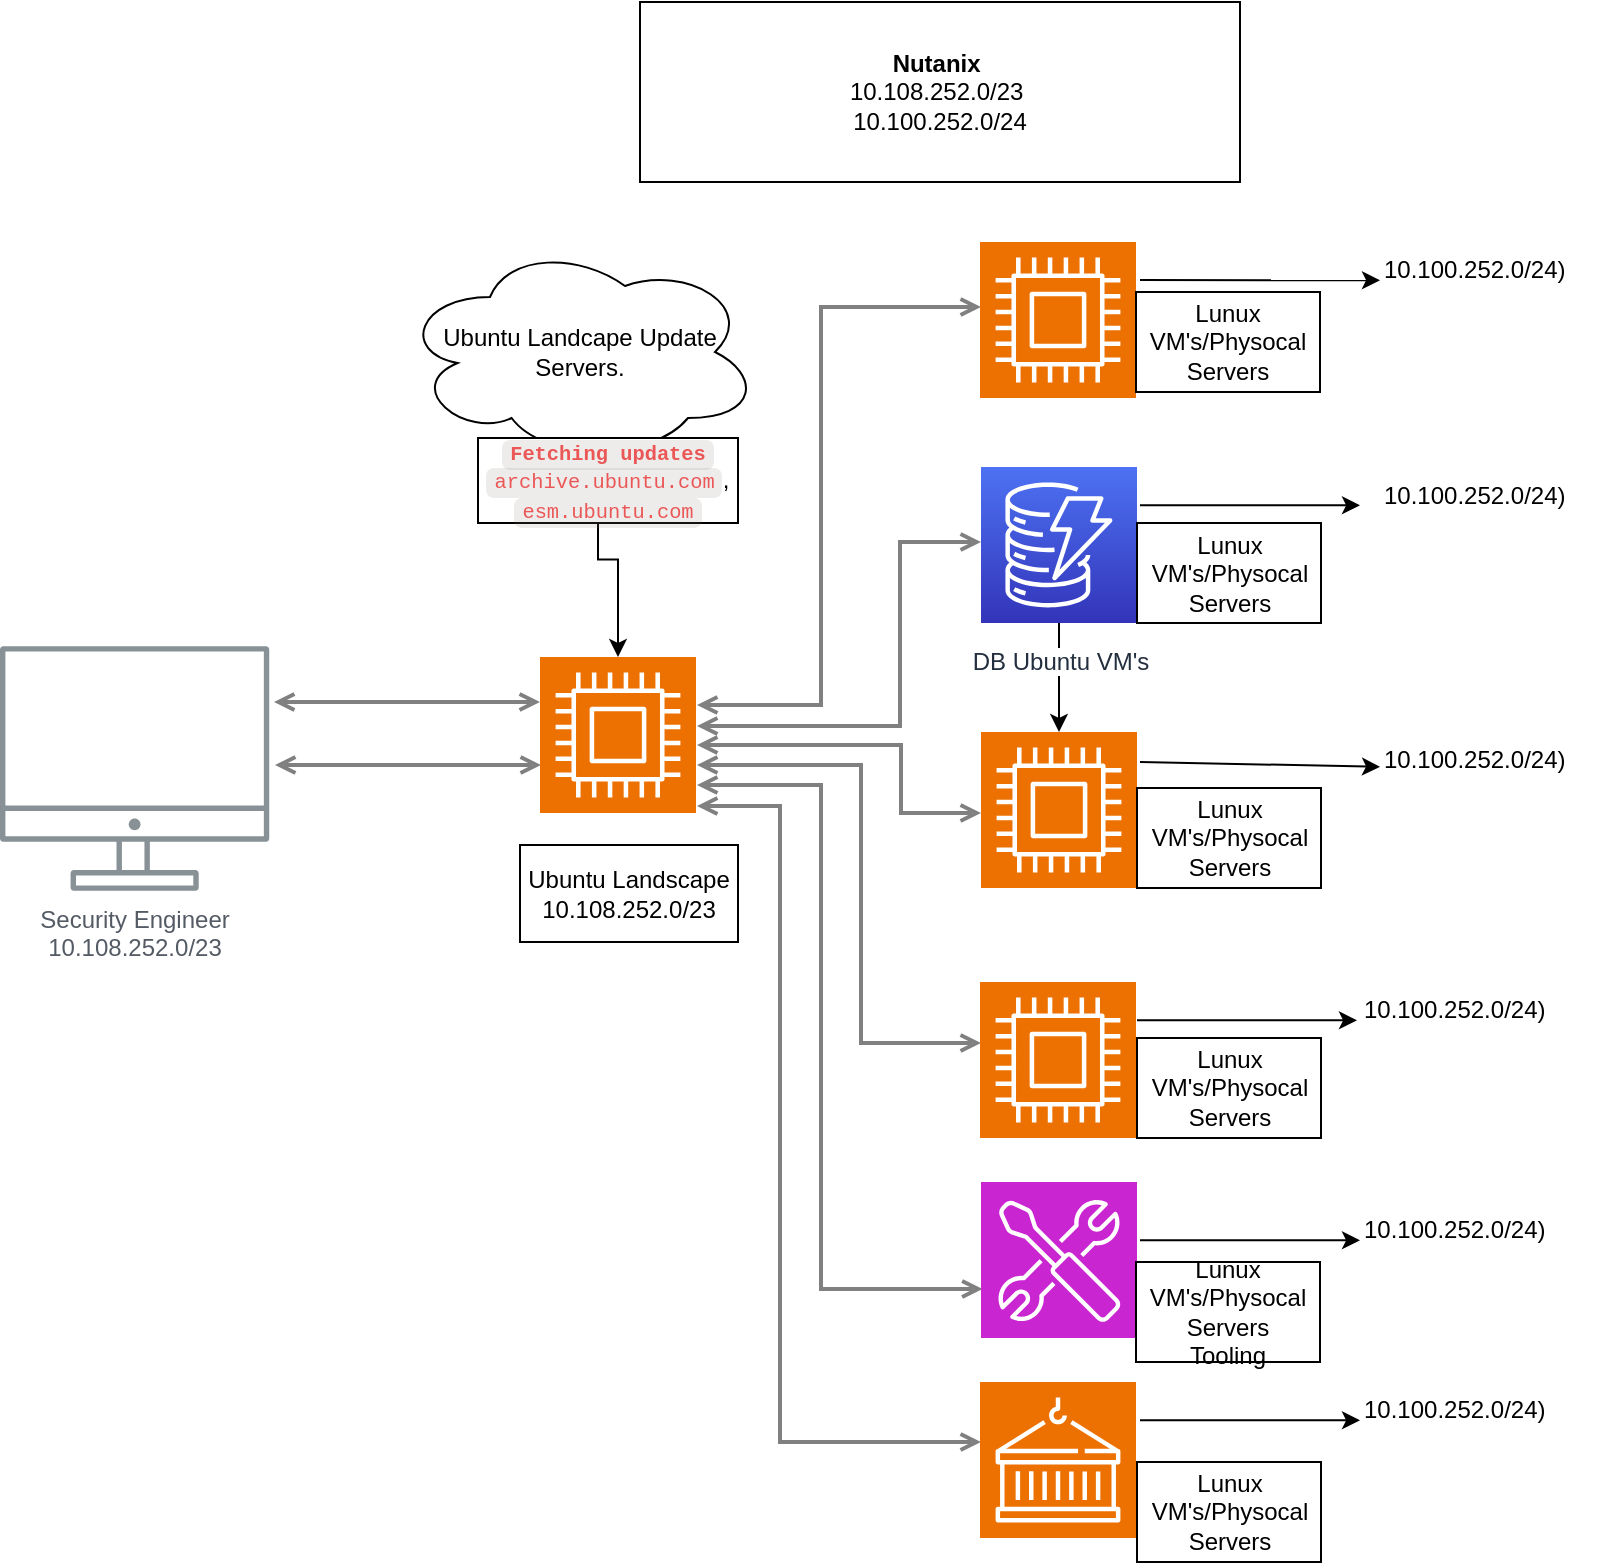 <mxfile version="26.2.13">
  <diagram id="Ht1M8jgEwFfnCIfOTk4-" name="Page-1">
    <mxGraphModel dx="1580" dy="1085" grid="1" gridSize="10" guides="1" tooltips="1" connect="1" arrows="1" fold="1" page="1" pageScale="1" pageWidth="1169" pageHeight="827" math="0" shadow="0">
      <root>
        <mxCell id="0" />
        <mxCell id="1" parent="0" />
        <mxCell id="UEzPUAAOIrF-is8g5C7q-129" style="edgeStyle=orthogonalEdgeStyle;rounded=0;orthogonalLoop=1;jettySize=auto;html=1;startArrow=open;startFill=0;endArrow=open;endFill=0;strokeWidth=2;strokeColor=#808080;" parent="1" edge="1">
          <mxGeometry relative="1" as="geometry">
            <Array as="points">
              <mxPoint x="510.5" y="391.5" />
              <mxPoint x="510.5" y="391.5" />
            </Array>
            <mxPoint x="447.5" y="391.5" as="sourcePoint" />
            <mxPoint x="580.501" y="391.5" as="targetPoint" />
          </mxGeometry>
        </mxCell>
        <mxCell id="UEzPUAAOIrF-is8g5C7q-131" style="edgeStyle=orthogonalEdgeStyle;rounded=0;orthogonalLoop=1;jettySize=auto;html=1;startArrow=open;startFill=0;endArrow=open;endFill=0;strokeWidth=2;strokeColor=#808080;" parent="1" edge="1">
          <mxGeometry relative="1" as="geometry">
            <Array as="points">
              <mxPoint x="720.5" y="361.5" />
              <mxPoint x="720.5" y="162.5" />
            </Array>
            <mxPoint x="658.499" y="361.5" as="sourcePoint" />
            <mxPoint x="800.5" y="162.5" as="targetPoint" />
          </mxGeometry>
        </mxCell>
        <mxCell id="UEzPUAAOIrF-is8g5C7q-132" style="edgeStyle=orthogonalEdgeStyle;rounded=0;orthogonalLoop=1;jettySize=auto;html=1;startArrow=open;startFill=0;endArrow=open;endFill=0;strokeWidth=2;strokeColor=#808080;" parent="1" target="UEzPUAAOIrF-is8g5C7q-119" edge="1">
          <mxGeometry relative="1" as="geometry">
            <Array as="points">
              <mxPoint x="760" y="372" />
              <mxPoint x="760" y="280" />
            </Array>
            <mxPoint x="658.499" y="372.0" as="sourcePoint" />
          </mxGeometry>
        </mxCell>
        <mxCell id="UEzPUAAOIrF-is8g5C7q-133" style="edgeStyle=orthogonalEdgeStyle;rounded=0;orthogonalLoop=1;jettySize=auto;html=1;startArrow=open;startFill=0;endArrow=open;endFill=0;strokeWidth=2;strokeColor=#808080;" parent="1" edge="1">
          <mxGeometry relative="1" as="geometry">
            <Array as="points">
              <mxPoint x="760.5" y="381.5" />
              <mxPoint x="760.5" y="415.5" />
            </Array>
            <mxPoint x="658.499" y="381.5" as="sourcePoint" />
            <mxPoint x="800.5" y="415.5" as="targetPoint" />
          </mxGeometry>
        </mxCell>
        <mxCell id="UEzPUAAOIrF-is8g5C7q-134" style="edgeStyle=orthogonalEdgeStyle;rounded=0;orthogonalLoop=1;jettySize=auto;html=1;startArrow=open;startFill=0;endArrow=open;endFill=0;strokeWidth=2;strokeColor=#808080;" parent="1" edge="1">
          <mxGeometry relative="1" as="geometry">
            <Array as="points">
              <mxPoint x="740.5" y="391.5" />
              <mxPoint x="740.5" y="530.5" />
            </Array>
            <mxPoint x="658.499" y="391.5" as="sourcePoint" />
            <mxPoint x="800.5" y="530.5" as="targetPoint" />
          </mxGeometry>
        </mxCell>
        <mxCell id="UEzPUAAOIrF-is8g5C7q-135" style="edgeStyle=orthogonalEdgeStyle;rounded=0;orthogonalLoop=1;jettySize=auto;html=1;startArrow=open;startFill=0;endArrow=open;endFill=0;strokeWidth=2;strokeColor=#808080;" parent="1" edge="1">
          <mxGeometry relative="1" as="geometry">
            <Array as="points">
              <mxPoint x="720.5" y="401.5" />
              <mxPoint x="720.5" y="653.5" />
            </Array>
            <mxPoint x="658.499" y="401.5" as="sourcePoint" />
            <mxPoint x="801.286" y="653.5" as="targetPoint" />
          </mxGeometry>
        </mxCell>
        <mxCell id="UEzPUAAOIrF-is8g5C7q-136" style="edgeStyle=orthogonalEdgeStyle;rounded=0;orthogonalLoop=1;jettySize=auto;html=1;startArrow=open;startFill=0;endArrow=open;endFill=0;strokeWidth=2;strokeColor=#808080;" parent="1" edge="1">
          <mxGeometry relative="1" as="geometry">
            <Array as="points">
              <mxPoint x="700" y="412" />
              <mxPoint x="700" y="730" />
            </Array>
            <mxPoint x="658.499" y="412.0" as="sourcePoint" />
            <mxPoint x="800.5" y="730" as="targetPoint" />
          </mxGeometry>
        </mxCell>
        <mxCell id="UEzPUAAOIrF-is8g5C7q-142" style="edgeStyle=orthogonalEdgeStyle;rounded=0;orthogonalLoop=1;jettySize=auto;html=1;startArrow=open;startFill=0;endArrow=open;endFill=0;strokeWidth=2;strokeColor=#808080;" parent="1" edge="1">
          <mxGeometry relative="1" as="geometry">
            <mxPoint x="447" y="360" as="sourcePoint" />
            <mxPoint x="580.001" y="360" as="targetPoint" />
            <Array as="points">
              <mxPoint x="510" y="360" />
              <mxPoint x="510" y="360" />
            </Array>
          </mxGeometry>
        </mxCell>
        <mxCell id="UEzPUAAOIrF-is8g5C7q-109" value="Security Engineer&lt;div&gt;10.108.252.0/23&lt;/div&gt;" style="outlineConnect=0;gradientColor=none;fontColor=#545B64;strokeColor=none;fillColor=#879196;dashed=0;verticalLabelPosition=bottom;verticalAlign=top;align=center;html=1;fontSize=12;fontStyle=0;aspect=fixed;shape=mxgraph.aws4.illustration_desktop;pointerEvents=1;labelBackgroundColor=#ffffff;" parent="1" vertex="1">
          <mxGeometry x="310" y="332" width="134.62" height="122.5" as="geometry" />
        </mxCell>
        <mxCell id="nOJqUVx9GqCJKXHKwoIT-29" value="" style="edgeStyle=orthogonalEdgeStyle;rounded=0;orthogonalLoop=1;jettySize=auto;html=1;" edge="1" parent="1" source="UEzPUAAOIrF-is8g5C7q-119" target="nOJqUVx9GqCJKXHKwoIT-5">
          <mxGeometry relative="1" as="geometry" />
        </mxCell>
        <mxCell id="UEzPUAAOIrF-is8g5C7q-119" value="DB Ubuntu VM&#39;s" style="outlineConnect=0;fontColor=#232F3E;gradientColor=#4D72F3;gradientDirection=north;fillColor=#3334B9;strokeColor=#ffffff;dashed=0;verticalLabelPosition=bottom;verticalAlign=top;align=center;html=1;fontSize=12;fontStyle=0;aspect=fixed;shape=mxgraph.aws4.resourceIcon;resIcon=mxgraph.aws4.dynamodb;labelBackgroundColor=#ffffff;spacingTop=5;" parent="1" vertex="1">
          <mxGeometry x="800.5" y="242.5" width="78" height="78" as="geometry" />
        </mxCell>
        <mxCell id="nOJqUVx9GqCJKXHKwoIT-1" value="" style="sketch=0;points=[[0,0,0],[0.25,0,0],[0.5,0,0],[0.75,0,0],[1,0,0],[0,1,0],[0.25,1,0],[0.5,1,0],[0.75,1,0],[1,1,0],[0,0.25,0],[0,0.5,0],[0,0.75,0],[1,0.25,0],[1,0.5,0],[1,0.75,0]];outlineConnect=0;fontColor=#232F3E;fillColor=#ED7100;strokeColor=#ffffff;dashed=0;verticalLabelPosition=bottom;verticalAlign=top;align=center;html=1;fontSize=12;fontStyle=0;aspect=fixed;shape=mxgraph.aws4.resourceIcon;resIcon=mxgraph.aws4.compute;" vertex="1" parent="1">
          <mxGeometry x="580" y="337.5" width="78" height="78" as="geometry" />
        </mxCell>
        <mxCell id="nOJqUVx9GqCJKXHKwoIT-2" value="Ubuntu Landscape&lt;div&gt;10.108.252.0/23&lt;/div&gt;" style="rounded=0;whiteSpace=wrap;html=1;" vertex="1" parent="1">
          <mxGeometry x="570" y="431.5" width="109" height="48.5" as="geometry" />
        </mxCell>
        <mxCell id="nOJqUVx9GqCJKXHKwoIT-3" value="&lt;b&gt;Nutanix&lt;/b&gt;&amp;nbsp;&lt;div&gt;10.108.252.0/23&amp;nbsp;&lt;/div&gt;&lt;div&gt;10.100.252.0/24&lt;/div&gt;" style="rounded=0;whiteSpace=wrap;html=1;" vertex="1" parent="1">
          <mxGeometry x="630" y="10" width="300" height="90" as="geometry" />
        </mxCell>
        <mxCell id="nOJqUVx9GqCJKXHKwoIT-4" value="" style="sketch=0;points=[[0,0,0],[0.25,0,0],[0.5,0,0],[0.75,0,0],[1,0,0],[0,1,0],[0.25,1,0],[0.5,1,0],[0.75,1,0],[1,1,0],[0,0.25,0],[0,0.5,0],[0,0.75,0],[1,0.25,0],[1,0.5,0],[1,0.75,0]];outlineConnect=0;fontColor=#232F3E;fillColor=#ED7100;strokeColor=#ffffff;dashed=0;verticalLabelPosition=bottom;verticalAlign=top;align=center;html=1;fontSize=12;fontStyle=0;aspect=fixed;shape=mxgraph.aws4.resourceIcon;resIcon=mxgraph.aws4.compute;" vertex="1" parent="1">
          <mxGeometry x="800" y="500" width="78" height="78" as="geometry" />
        </mxCell>
        <mxCell id="nOJqUVx9GqCJKXHKwoIT-5" value="" style="sketch=0;points=[[0,0,0],[0.25,0,0],[0.5,0,0],[0.75,0,0],[1,0,0],[0,1,0],[0.25,1,0],[0.5,1,0],[0.75,1,0],[1,1,0],[0,0.25,0],[0,0.5,0],[0,0.75,0],[1,0.25,0],[1,0.5,0],[1,0.75,0]];outlineConnect=0;fontColor=#232F3E;fillColor=#ED7100;strokeColor=#ffffff;dashed=0;verticalLabelPosition=bottom;verticalAlign=top;align=center;html=1;fontSize=12;fontStyle=0;aspect=fixed;shape=mxgraph.aws4.resourceIcon;resIcon=mxgraph.aws4.compute;" vertex="1" parent="1">
          <mxGeometry x="800.5" y="375" width="78" height="78" as="geometry" />
        </mxCell>
        <mxCell id="nOJqUVx9GqCJKXHKwoIT-6" value="" style="sketch=0;points=[[0,0,0],[0.25,0,0],[0.5,0,0],[0.75,0,0],[1,0,0],[0,1,0],[0.25,1,0],[0.5,1,0],[0.75,1,0],[1,1,0],[0,0.25,0],[0,0.5,0],[0,0.75,0],[1,0.25,0],[1,0.5,0],[1,0.75,0]];outlineConnect=0;fontColor=#232F3E;fillColor=#ED7100;strokeColor=#ffffff;dashed=0;verticalLabelPosition=bottom;verticalAlign=top;align=center;html=1;fontSize=12;fontStyle=0;aspect=fixed;shape=mxgraph.aws4.resourceIcon;resIcon=mxgraph.aws4.compute;" vertex="1" parent="1">
          <mxGeometry x="800" y="130" width="78" height="78" as="geometry" />
        </mxCell>
        <mxCell id="nOJqUVx9GqCJKXHKwoIT-7" value="" style="sketch=0;points=[[0,0,0],[0.25,0,0],[0.5,0,0],[0.75,0,0],[1,0,0],[0,1,0],[0.25,1,0],[0.5,1,0],[0.75,1,0],[1,1,0],[0,0.25,0],[0,0.5,0],[0,0.75,0],[1,0.25,0],[1,0.5,0],[1,0.75,0]];outlineConnect=0;fontColor=#232F3E;fillColor=#ED7100;strokeColor=#ffffff;dashed=0;verticalLabelPosition=bottom;verticalAlign=top;align=center;html=1;fontSize=12;fontStyle=0;aspect=fixed;shape=mxgraph.aws4.resourceIcon;resIcon=mxgraph.aws4.containers;" vertex="1" parent="1">
          <mxGeometry x="800" y="700" width="78" height="78" as="geometry" />
        </mxCell>
        <mxCell id="nOJqUVx9GqCJKXHKwoIT-8" value="" style="sketch=0;points=[[0,0,0],[0.25,0,0],[0.5,0,0],[0.75,0,0],[1,0,0],[0,1,0],[0.25,1,0],[0.5,1,0],[0.75,1,0],[1,1,0],[0,0.25,0],[0,0.5,0],[0,0.75,0],[1,0.25,0],[1,0.5,0],[1,0.75,0]];outlineConnect=0;fontColor=#232F3E;fillColor=#C925D1;strokeColor=#ffffff;dashed=0;verticalLabelPosition=bottom;verticalAlign=top;align=center;html=1;fontSize=12;fontStyle=0;aspect=fixed;shape=mxgraph.aws4.resourceIcon;resIcon=mxgraph.aws4.developer_tools;" vertex="1" parent="1">
          <mxGeometry x="800.5" y="600" width="78" height="78" as="geometry" />
        </mxCell>
        <mxCell id="nOJqUVx9GqCJKXHKwoIT-9" value="10.100.252.0/24)" style="text;whiteSpace=wrap;html=1;" vertex="1" parent="1">
          <mxGeometry x="1000" y="130" width="120" height="40" as="geometry" />
        </mxCell>
        <mxCell id="nOJqUVx9GqCJKXHKwoIT-10" value="&lt;meta charset=&quot;utf-8&quot;&gt;10.100.252.0/24)" style="text;whiteSpace=wrap;html=1;" vertex="1" parent="1">
          <mxGeometry x="1000" y="375" width="120" height="40" as="geometry" />
        </mxCell>
        <mxCell id="nOJqUVx9GqCJKXHKwoIT-11" value="10.100.252.0/24)" style="text;whiteSpace=wrap;html=1;" vertex="1" parent="1">
          <mxGeometry x="1000" y="242.5" width="120" height="40" as="geometry" />
        </mxCell>
        <mxCell id="nOJqUVx9GqCJKXHKwoIT-12" value="10.100.252.0/24)" style="text;whiteSpace=wrap;html=1;" vertex="1" parent="1">
          <mxGeometry x="990" y="500" width="110" height="40" as="geometry" />
        </mxCell>
        <mxCell id="nOJqUVx9GqCJKXHKwoIT-13" value="10.100.252.0/24)" style="text;whiteSpace=wrap;html=1;" vertex="1" parent="1">
          <mxGeometry x="990" y="610" width="110" height="40" as="geometry" />
        </mxCell>
        <mxCell id="nOJqUVx9GqCJKXHKwoIT-14" value="10.100.252.0/24)" style="text;whiteSpace=wrap;html=1;" vertex="1" parent="1">
          <mxGeometry x="990" y="700" width="120" height="40" as="geometry" />
        </mxCell>
        <mxCell id="nOJqUVx9GqCJKXHKwoIT-20" value="" style="endArrow=classic;html=1;rounded=0;" edge="1" parent="1">
          <mxGeometry width="50" height="50" relative="1" as="geometry">
            <mxPoint x="880" y="149" as="sourcePoint" />
            <mxPoint x="1000" y="149.17" as="targetPoint" />
          </mxGeometry>
        </mxCell>
        <mxCell id="nOJqUVx9GqCJKXHKwoIT-21" value="" style="endArrow=classic;html=1;rounded=0;" edge="1" parent="1">
          <mxGeometry width="50" height="50" relative="1" as="geometry">
            <mxPoint x="880" y="261.67" as="sourcePoint" />
            <mxPoint x="990" y="261.67" as="targetPoint" />
          </mxGeometry>
        </mxCell>
        <mxCell id="nOJqUVx9GqCJKXHKwoIT-22" value="" style="endArrow=classic;html=1;rounded=0;" edge="1" parent="1">
          <mxGeometry width="50" height="50" relative="1" as="geometry">
            <mxPoint x="880" y="390" as="sourcePoint" />
            <mxPoint x="1000" y="392.42" as="targetPoint" />
          </mxGeometry>
        </mxCell>
        <mxCell id="nOJqUVx9GqCJKXHKwoIT-23" value="" style="endArrow=classic;html=1;rounded=0;" edge="1" parent="1">
          <mxGeometry width="50" height="50" relative="1" as="geometry">
            <mxPoint x="878.5" y="519.17" as="sourcePoint" />
            <mxPoint x="988.5" y="519.17" as="targetPoint" />
          </mxGeometry>
        </mxCell>
        <mxCell id="nOJqUVx9GqCJKXHKwoIT-24" value="" style="endArrow=classic;html=1;rounded=0;" edge="1" parent="1">
          <mxGeometry width="50" height="50" relative="1" as="geometry">
            <mxPoint x="880" y="629.17" as="sourcePoint" />
            <mxPoint x="990" y="629.17" as="targetPoint" />
          </mxGeometry>
        </mxCell>
        <mxCell id="nOJqUVx9GqCJKXHKwoIT-25" value="" style="endArrow=classic;html=1;rounded=0;" edge="1" parent="1">
          <mxGeometry width="50" height="50" relative="1" as="geometry">
            <mxPoint x="880" y="719.17" as="sourcePoint" />
            <mxPoint x="990" y="719.17" as="targetPoint" />
          </mxGeometry>
        </mxCell>
        <mxCell id="nOJqUVx9GqCJKXHKwoIT-46" value="" style="edgeStyle=orthogonalEdgeStyle;rounded=0;orthogonalLoop=1;jettySize=auto;html=1;exitX=0.55;exitY=0.95;exitDx=0;exitDy=0;exitPerimeter=0;" edge="1" parent="1" source="nOJqUVx9GqCJKXHKwoIT-27" target="nOJqUVx9GqCJKXHKwoIT-1">
          <mxGeometry relative="1" as="geometry" />
        </mxCell>
        <mxCell id="nOJqUVx9GqCJKXHKwoIT-27" value="Ubuntu Landcape Update Servers." style="ellipse;shape=cloud;whiteSpace=wrap;html=1;" vertex="1" parent="1">
          <mxGeometry x="510" y="130" width="180" height="110" as="geometry" />
        </mxCell>
        <mxCell id="nOJqUVx9GqCJKXHKwoIT-36" value="Lunux VM&#39;s/Physocal Servers" style="rounded=0;whiteSpace=wrap;html=1;" vertex="1" parent="1">
          <mxGeometry x="878.5" y="528" width="92" height="50" as="geometry" />
        </mxCell>
        <mxCell id="nOJqUVx9GqCJKXHKwoIT-38" value="Lunux VM&#39;s/Physocal Servers" style="rounded=0;whiteSpace=wrap;html=1;" vertex="1" parent="1">
          <mxGeometry x="878.5" y="403" width="92" height="50" as="geometry" />
        </mxCell>
        <mxCell id="nOJqUVx9GqCJKXHKwoIT-39" value="Lunux VM&#39;s/Physocal Servers" style="rounded=0;whiteSpace=wrap;html=1;" vertex="1" parent="1">
          <mxGeometry x="878.5" y="270.5" width="92" height="50" as="geometry" />
        </mxCell>
        <mxCell id="nOJqUVx9GqCJKXHKwoIT-40" value="Lunux VM&#39;s/Physocal Servers" style="rounded=0;whiteSpace=wrap;html=1;" vertex="1" parent="1">
          <mxGeometry x="878.5" y="740" width="92" height="50" as="geometry" />
        </mxCell>
        <mxCell id="nOJqUVx9GqCJKXHKwoIT-41" value="Lunux VM&#39;s/Physocal Servers&lt;div&gt;Tooling&lt;/div&gt;" style="rounded=0;whiteSpace=wrap;html=1;" vertex="1" parent="1">
          <mxGeometry x="878" y="640" width="92" height="50" as="geometry" />
        </mxCell>
        <mxCell id="nOJqUVx9GqCJKXHKwoIT-42" value="Lunux VM&#39;s/Physocal Servers" style="rounded=0;whiteSpace=wrap;html=1;" vertex="1" parent="1">
          <mxGeometry x="878" y="155" width="92" height="50" as="geometry" />
        </mxCell>
        <UserObject label="&lt;div&gt;&lt;span class=&quot;notion-enable-hover&quot; spellcheck=&quot;false&quot; data-token-index=&quot;0&quot; style=&quot;font-family: SFMono-Regular, Menlo, Consolas, &amp;quot;PT Mono&amp;quot;, &amp;quot;Liberation Mono&amp;quot;, Courier, monospace; line-height: normal; background: rgba(135, 131, 120, 0.15); color: rgb(235, 87, 87); border-radius: 4px; font-size: 85%; padding: 0.2em 0.4em;&quot;&gt;&lt;b&gt;Fetching updates&lt;/b&gt;&lt;/span&gt;&lt;/div&gt;&lt;span class=&quot;notion-enable-hover&quot; spellcheck=&quot;false&quot; data-token-index=&quot;0&quot; style=&quot;font-family: SFMono-Regular, Menlo, Consolas, &amp;quot;PT Mono&amp;quot;, &amp;quot;Liberation Mono&amp;quot;, Courier, monospace; line-height: normal; background: rgba(135, 131, 120, 0.15); color: rgb(235, 87, 87); border-radius: 4px; font-size: 85%; padding: 0.2em 0.4em;&quot;&gt;archive.ubuntu.com&lt;/span&gt;, &lt;span class=&quot;notion-enable-hover&quot; spellcheck=&quot;false&quot; data-token-index=&quot;2&quot; style=&quot;font-family: SFMono-Regular, Menlo, Consolas, &amp;quot;PT Mono&amp;quot;, &amp;quot;Liberation Mono&amp;quot;, Courier, monospace; line-height: normal; background: rgba(135, 131, 120, 0.15); color: rgb(235, 87, 87); border-radius: 4px; font-size: 85%; padding: 0.2em 0.4em;&quot;&gt;esm.ubuntu.com&lt;/span&gt;" link="&lt;meta charset=&quot;utf-8&quot;&gt;&lt;span class=&quot;notion-enable-hover&quot; spellcheck=&quot;false&quot; data-token-index=&quot;0&quot; style=&quot;font-family:&amp;quot;SFMono-Regular&amp;quot;, Menlo, Consolas, &amp;quot;PT Mono&amp;quot;, &amp;quot;Liberation Mono&amp;quot;, Courier, monospace;line-height:normal;background:rgba(135,131,120,.15);color:#EB5757;border-radius:4px;font-size:85%;padding:0.2em 0.4em&quot;&gt;archive.ubuntu.com&lt;/span&gt;, &lt;span class=&quot;notion-enable-hover&quot; spellcheck=&quot;false&quot; data-token-index=&quot;2&quot; style=&quot;font-family:&amp;quot;SFMono-Regular&amp;quot;, Menlo, Consolas, &amp;quot;PT Mono&amp;quot;, &amp;quot;Liberation Mono&amp;quot;, Courier, monospace;line-height:normal;background:rgba(135,131,120,.15);color:#EB5757;border-radius:4px;font-size:85%;padding:0.2em 0.4em&quot;&gt;esm.ubuntu.com&lt;/span&gt;" id="nOJqUVx9GqCJKXHKwoIT-47">
          <mxCell style="rounded=0;whiteSpace=wrap;html=1;" vertex="1" parent="1">
            <mxGeometry x="549" y="228" width="130" height="42.5" as="geometry" />
          </mxCell>
        </UserObject>
      </root>
    </mxGraphModel>
  </diagram>
</mxfile>

